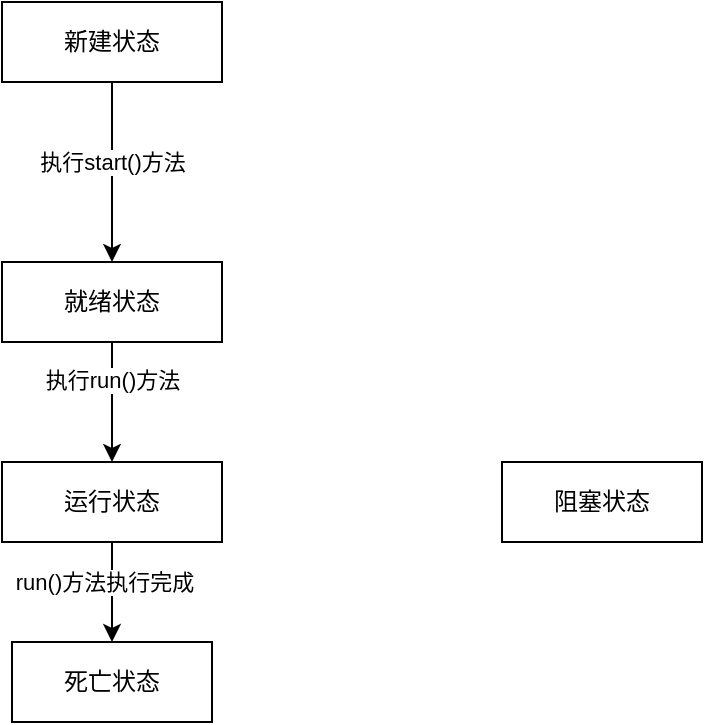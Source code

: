 <mxfile version="17.3.0" type="github" pages="2">
  <diagram id="iNyS8jjP5iytRrqQWfrn" name="thread-state">
    <mxGraphModel dx="466" dy="762" grid="1" gridSize="10" guides="1" tooltips="1" connect="1" arrows="1" fold="1" page="1" pageScale="1" pageWidth="827" pageHeight="1169" math="0" shadow="0">
      <root>
        <mxCell id="0" />
        <mxCell id="1" parent="0" />
        <mxCell id="xnKiWxKvvW1BNjy2lwpN-5" value="阻塞状态" style="rounded=0;whiteSpace=wrap;html=1;" vertex="1" parent="1">
          <mxGeometry x="489" y="400" width="100" height="40" as="geometry" />
        </mxCell>
        <mxCell id="xnKiWxKvvW1BNjy2lwpN-6" value="死亡状态" style="rounded=0;whiteSpace=wrap;html=1;align=center;" vertex="1" parent="1">
          <mxGeometry x="244" y="490" width="100" height="40" as="geometry" />
        </mxCell>
        <mxCell id="xnKiWxKvvW1BNjy2lwpN-21" style="edgeStyle=orthogonalEdgeStyle;rounded=0;orthogonalLoop=1;jettySize=auto;html=1;exitX=0.5;exitY=1;exitDx=0;exitDy=0;align=center;" edge="1" parent="1" source="xnKiWxKvvW1BNjy2lwpN-20" target="xnKiWxKvvW1BNjy2lwpN-23">
          <mxGeometry relative="1" as="geometry">
            <mxPoint x="299" y="280" as="targetPoint" />
          </mxGeometry>
        </mxCell>
        <mxCell id="xnKiWxKvvW1BNjy2lwpN-22" value="执行start()方法" style="edgeLabel;html=1;align=center;verticalAlign=middle;resizable=0;points=[];" vertex="1" connectable="0" parent="xnKiWxKvvW1BNjy2lwpN-21">
          <mxGeometry x="-0.356" y="-3" relative="1" as="geometry">
            <mxPoint x="3" y="11" as="offset" />
          </mxGeometry>
        </mxCell>
        <mxCell id="xnKiWxKvvW1BNjy2lwpN-20" value="新建状态" style="rounded=0;whiteSpace=wrap;html=1;align=center;" vertex="1" parent="1">
          <mxGeometry x="239" y="170" width="110" height="40" as="geometry" />
        </mxCell>
        <mxCell id="xnKiWxKvvW1BNjy2lwpN-27" style="edgeStyle=orthogonalEdgeStyle;rounded=0;orthogonalLoop=1;jettySize=auto;html=1;exitX=0.5;exitY=1;exitDx=0;exitDy=0;entryX=0.5;entryY=0;entryDx=0;entryDy=0;align=center;" edge="1" parent="1" source="xnKiWxKvvW1BNjy2lwpN-23" target="xnKiWxKvvW1BNjy2lwpN-25">
          <mxGeometry relative="1" as="geometry">
            <mxPoint x="294" y="470" as="targetPoint" />
            <Array as="points" />
          </mxGeometry>
        </mxCell>
        <mxCell id="xnKiWxKvvW1BNjy2lwpN-28" value="执行run()方法" style="edgeLabel;html=1;align=center;verticalAlign=middle;resizable=0;points=[];" vertex="1" connectable="0" parent="xnKiWxKvvW1BNjy2lwpN-27">
          <mxGeometry x="-0.369" relative="1" as="geometry">
            <mxPoint as="offset" />
          </mxGeometry>
        </mxCell>
        <mxCell id="xnKiWxKvvW1BNjy2lwpN-23" value="就绪状态" style="rounded=0;whiteSpace=wrap;html=1;align=center;" vertex="1" parent="1">
          <mxGeometry x="239" y="300" width="110" height="40" as="geometry" />
        </mxCell>
        <mxCell id="xnKiWxKvvW1BNjy2lwpN-29" style="edgeStyle=orthogonalEdgeStyle;rounded=0;orthogonalLoop=1;jettySize=auto;html=1;align=center;" edge="1" parent="1" source="xnKiWxKvvW1BNjy2lwpN-25" target="xnKiWxKvvW1BNjy2lwpN-6">
          <mxGeometry relative="1" as="geometry">
            <mxPoint x="289" y="560" as="targetPoint" />
          </mxGeometry>
        </mxCell>
        <mxCell id="xnKiWxKvvW1BNjy2lwpN-30" value="run()方法执行完成" style="edgeLabel;html=1;align=center;verticalAlign=middle;resizable=0;points=[];" vertex="1" connectable="0" parent="xnKiWxKvvW1BNjy2lwpN-29">
          <mxGeometry x="-0.728" y="-4" relative="1" as="geometry">
            <mxPoint y="13" as="offset" />
          </mxGeometry>
        </mxCell>
        <mxCell id="xnKiWxKvvW1BNjy2lwpN-25" value="运行状态" style="rounded=0;whiteSpace=wrap;html=1;align=center;" vertex="1" parent="1">
          <mxGeometry x="239" y="400" width="110" height="40" as="geometry" />
        </mxCell>
      </root>
    </mxGraphModel>
  </diagram>
  <diagram id="Hs_MNnLOcPMlgcf6MfTu" name="ExecutorService">
    <mxGraphModel dx="1422" dy="752" grid="1" gridSize="10" guides="1" tooltips="1" connect="1" arrows="1" fold="1" page="1" pageScale="1" pageWidth="827" pageHeight="1169" math="0" shadow="0">
      <root>
        <mxCell id="0" />
        <mxCell id="1" parent="0" />
      </root>
    </mxGraphModel>
  </diagram>
</mxfile>
